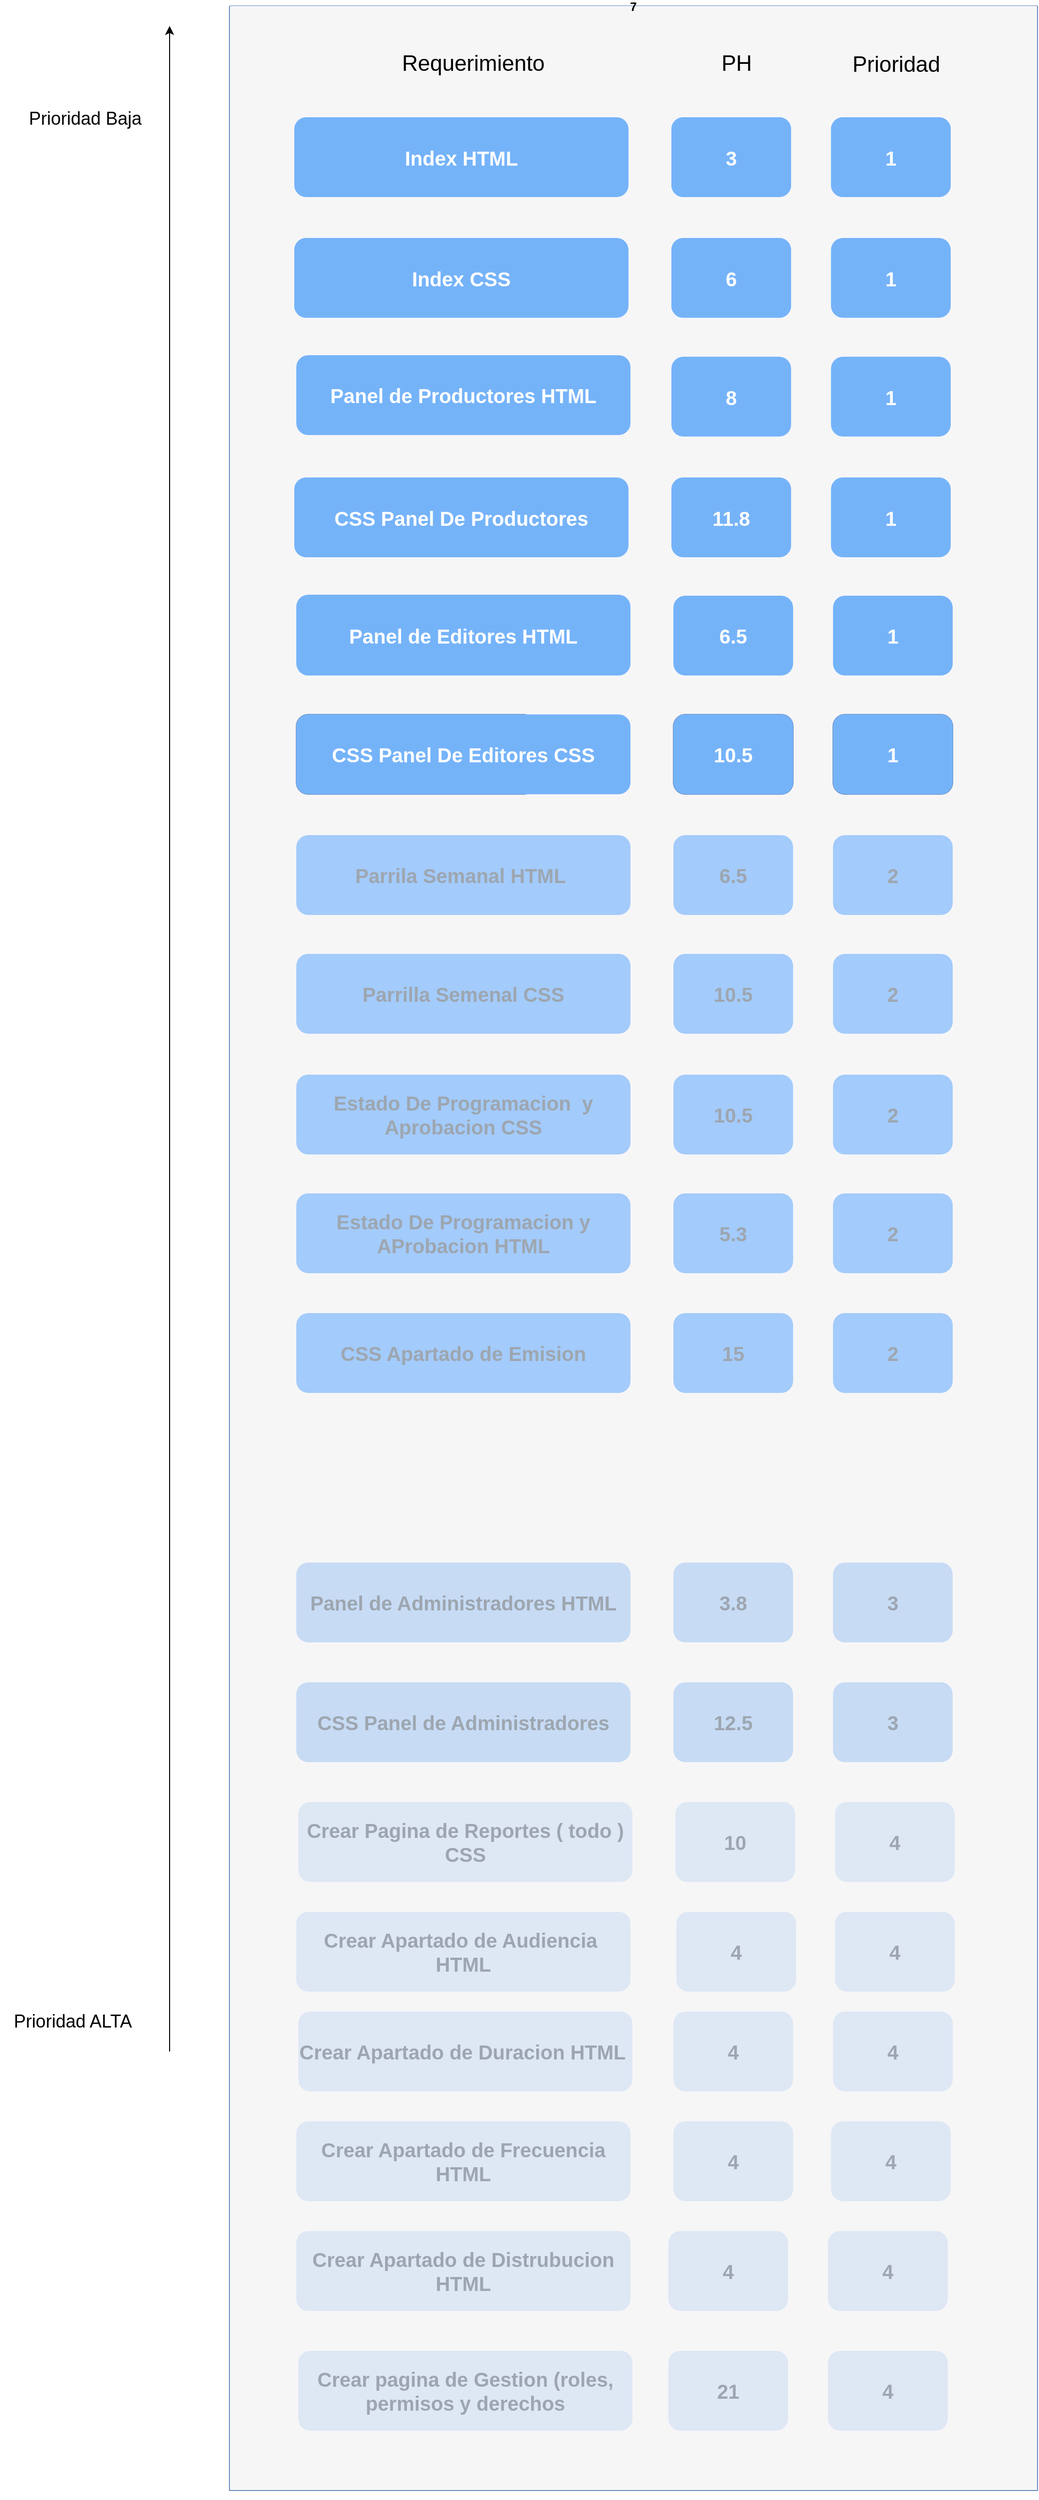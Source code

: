 <mxfile version="21.2.1" type="device">
  <diagram name="Página-1" id="RsbUo45nK9ZGqPTnQo_J">
    <mxGraphModel dx="2230" dy="1380" grid="1" gridSize="10" guides="1" tooltips="1" connect="1" arrows="1" fold="1" page="1" pageScale="1" pageWidth="111100" pageHeight="11100" math="0" shadow="0">
      <root>
        <mxCell id="0" />
        <mxCell id="1" parent="0" />
        <mxCell id="WtdKKoojwQclWSVPvxIC-62" value="7" style="swimlane;startSize=0;fillColor=none;strokeColor=#6c8ebf;gradientColor=none;swimlaneFillColor=#f6f6f7;" parent="1" vertex="1">
          <mxGeometry x="840" y="240" width="810" height="2490" as="geometry" />
        </mxCell>
        <mxCell id="WtdKKoojwQclWSVPvxIC-59" value="&lt;font style=&quot;font-size: 22px;&quot;&gt;Requerimiento&lt;/font&gt;" style="text;html=1;align=center;verticalAlign=middle;resizable=0;points=[];autosize=1;strokeColor=none;fillColor=none;" parent="WtdKKoojwQclWSVPvxIC-62" vertex="1">
          <mxGeometry x="159" y="37.5" width="170" height="40" as="geometry" />
        </mxCell>
        <mxCell id="WtdKKoojwQclWSVPvxIC-60" value="&lt;font style=&quot;font-size: 22px;&quot;&gt;PH&lt;/font&gt;" style="text;html=1;align=center;verticalAlign=middle;resizable=0;points=[];autosize=1;strokeColor=none;fillColor=none;" parent="WtdKKoojwQclWSVPvxIC-62" vertex="1">
          <mxGeometry x="483" y="37.5" width="50" height="40" as="geometry" />
        </mxCell>
        <mxCell id="WtdKKoojwQclWSVPvxIC-61" value="&lt;font style=&quot;font-size: 22px;&quot;&gt;Prioridad&lt;/font&gt;" style="text;html=1;align=center;verticalAlign=middle;resizable=0;points=[];autosize=1;strokeColor=none;fillColor=none;" parent="WtdKKoojwQclWSVPvxIC-62" vertex="1">
          <mxGeometry x="613" y="38.5" width="110" height="40" as="geometry" />
        </mxCell>
        <mxCell id="WtdKKoojwQclWSVPvxIC-25" value="&lt;font color=&quot;#ffffff&quot;&gt;Panel de Editores HTML&lt;/font&gt;" style="rounded=1;whiteSpace=wrap;html=1;fillColor=#75B3F9;fontColor=#9da6b0;strokeColor=none;gradientColor=none;fontSize=20;fontStyle=1;imageWidth=59;" parent="WtdKKoojwQclWSVPvxIC-62" vertex="1">
          <mxGeometry x="67" y="590" width="335" height="81" as="geometry" />
        </mxCell>
        <mxCell id="WtdKKoojwQclWSVPvxIC-26" value="&lt;font color=&quot;#ffffff&quot;&gt;6.5&lt;/font&gt;" style="rounded=1;whiteSpace=wrap;html=1;fillColor=#75B3F9;fontColor=#9da6b0;strokeColor=none;gradientColor=none;fontSize=20;fontStyle=1" parent="WtdKKoojwQclWSVPvxIC-62" vertex="1">
          <mxGeometry x="445" y="591" width="120" height="80" as="geometry" />
        </mxCell>
        <mxCell id="WtdKKoojwQclWSVPvxIC-27" value="&lt;font color=&quot;#ffffff&quot;&gt;1&lt;/font&gt;" style="rounded=1;whiteSpace=wrap;html=1;fillColor=#75B3F9;fontColor=#9da6b0;strokeColor=none;gradientColor=none;fontSize=20;fontStyle=1" parent="WtdKKoojwQclWSVPvxIC-62" vertex="1">
          <mxGeometry x="605" y="591" width="120" height="80" as="geometry" />
        </mxCell>
        <mxCell id="WtdKKoojwQclWSVPvxIC-28" value="Crear func. advertencia" style="rounded=1;whiteSpace=wrap;html=1;fillColor=#A3CBFB;gradientColor=none;strokeColor=#6c8ebf;fontSize=20;fontStyle=1;fontColor=#9da6b0;imageWidth=59;" parent="WtdKKoojwQclWSVPvxIC-62" vertex="1">
          <mxGeometry x="67" y="710" width="240" height="80" as="geometry" />
        </mxCell>
        <mxCell id="WtdKKoojwQclWSVPvxIC-29" value="" style="rounded=1;whiteSpace=wrap;html=1;fillColor=#A3CBFB;gradientColor=none;strokeColor=#6c8ebf;fontSize=20;fontStyle=1;fontColor=#9da6b0;" parent="WtdKKoojwQclWSVPvxIC-62" vertex="1">
          <mxGeometry x="445" y="710" width="120" height="80" as="geometry" />
        </mxCell>
        <mxCell id="WtdKKoojwQclWSVPvxIC-30" value="" style="rounded=1;whiteSpace=wrap;html=1;fillColor=#A3CBFB;gradientColor=none;strokeColor=#6c8ebf;fontSize=20;fontStyle=1;fontColor=#9da6b0;" parent="WtdKKoojwQclWSVPvxIC-62" vertex="1">
          <mxGeometry x="605" y="710" width="120" height="80" as="geometry" />
        </mxCell>
        <mxCell id="WtdKKoojwQclWSVPvxIC-31" value="Parrila Semanal HTML&amp;nbsp;" style="rounded=1;whiteSpace=wrap;html=1;fillColor=#A3CBFB;gradientColor=none;strokeColor=none;fontSize=20;fontStyle=1;fontColor=#9da6b0;imageWidth=59;" parent="WtdKKoojwQclWSVPvxIC-62" vertex="1">
          <mxGeometry x="67" y="831" width="335" height="80" as="geometry" />
        </mxCell>
        <mxCell id="WtdKKoojwQclWSVPvxIC-32" value="6.5" style="rounded=1;whiteSpace=wrap;html=1;fillColor=#A3CBFB;gradientColor=none;strokeColor=none;fontSize=20;fontStyle=1;fontColor=#9da6b0;" parent="WtdKKoojwQclWSVPvxIC-62" vertex="1">
          <mxGeometry x="445" y="831" width="120" height="80" as="geometry" />
        </mxCell>
        <mxCell id="WtdKKoojwQclWSVPvxIC-33" value="2" style="rounded=1;whiteSpace=wrap;html=1;fillColor=#A3CBFB;gradientColor=none;strokeColor=none;fontSize=20;fontStyle=1;fontColor=#9da6b0;" parent="WtdKKoojwQclWSVPvxIC-62" vertex="1">
          <mxGeometry x="605" y="831" width="120" height="80" as="geometry" />
        </mxCell>
        <mxCell id="WtdKKoojwQclWSVPvxIC-34" value="Parrilla Semenal CSS" style="rounded=1;whiteSpace=wrap;html=1;fillColor=#A3CBFB;gradientColor=none;strokeColor=none;fontSize=20;fontStyle=1;fontColor=#9da6b0;imageWidth=59;" parent="WtdKKoojwQclWSVPvxIC-62" vertex="1">
          <mxGeometry x="67" y="950" width="335" height="80" as="geometry" />
        </mxCell>
        <mxCell id="WtdKKoojwQclWSVPvxIC-35" value="10.5" style="rounded=1;whiteSpace=wrap;html=1;fillColor=#A3CBFB;gradientColor=none;strokeColor=none;fontSize=20;fontStyle=1;fontColor=#9da6b0;" parent="WtdKKoojwQclWSVPvxIC-62" vertex="1">
          <mxGeometry x="445" y="950" width="120" height="80" as="geometry" />
        </mxCell>
        <mxCell id="WtdKKoojwQclWSVPvxIC-36" value="2" style="rounded=1;whiteSpace=wrap;html=1;fillColor=#A3CBFB;gradientColor=none;strokeColor=none;fontSize=20;fontStyle=1;fontColor=#9da6b0;" parent="WtdKKoojwQclWSVPvxIC-62" vertex="1">
          <mxGeometry x="605" y="950" width="120" height="80" as="geometry" />
        </mxCell>
        <mxCell id="WtdKKoojwQclWSVPvxIC-37" value="Estado De Programacion&amp;nbsp; y&lt;br&gt;Aprobacion CSS" style="rounded=1;whiteSpace=wrap;html=1;fillColor=#A3CBFB;strokeColor=none;gradientColor=none;fontSize=20;fontStyle=1;fontColor=#9da6b0;imageWidth=59;" parent="WtdKKoojwQclWSVPvxIC-62" vertex="1">
          <mxGeometry x="67" y="1071" width="335" height="80" as="geometry" />
        </mxCell>
        <mxCell id="WtdKKoojwQclWSVPvxIC-38" value="10.5" style="rounded=1;whiteSpace=wrap;html=1;fillColor=#A3CBFB;strokeColor=none;gradientColor=none;fontSize=20;fontStyle=1;fontColor=#9da6b0;" parent="WtdKKoojwQclWSVPvxIC-62" vertex="1">
          <mxGeometry x="445" y="1071" width="120" height="80" as="geometry" />
        </mxCell>
        <mxCell id="WtdKKoojwQclWSVPvxIC-39" value="2" style="rounded=1;whiteSpace=wrap;html=1;fillColor=#A3CBFB;strokeColor=none;gradientColor=none;fontSize=20;fontStyle=1;fontColor=#9da6b0;" parent="WtdKKoojwQclWSVPvxIC-62" vertex="1">
          <mxGeometry x="605" y="1071" width="120" height="80" as="geometry" />
        </mxCell>
        <mxCell id="WtdKKoojwQclWSVPvxIC-40" value="Estado De Programacion y AProbacion HTML" style="rounded=1;whiteSpace=wrap;html=1;fillColor=#A3CBFB;strokeColor=none;gradientColor=none;fontSize=20;fontStyle=1;fontColor=#9da6b0;imageWidth=59;" parent="WtdKKoojwQclWSVPvxIC-62" vertex="1">
          <mxGeometry x="67" y="1190" width="335" height="80" as="geometry" />
        </mxCell>
        <mxCell id="WtdKKoojwQclWSVPvxIC-41" value="5.3" style="rounded=1;whiteSpace=wrap;html=1;fillColor=#A3CBFB;strokeColor=none;gradientColor=none;fontSize=20;fontStyle=1;fontColor=#9da6b0;" parent="WtdKKoojwQclWSVPvxIC-62" vertex="1">
          <mxGeometry x="445" y="1190" width="120" height="80" as="geometry" />
        </mxCell>
        <mxCell id="WtdKKoojwQclWSVPvxIC-42" value="2" style="rounded=1;whiteSpace=wrap;html=1;fillColor=#A3CBFB;strokeColor=none;gradientColor=none;fontSize=20;fontStyle=1;fontColor=#9da6b0;" parent="WtdKKoojwQclWSVPvxIC-62" vertex="1">
          <mxGeometry x="605" y="1190" width="120" height="80" as="geometry" />
        </mxCell>
        <mxCell id="RWWbqGLAIMlPBfHMasml-1" value="CSS Apartado de Emision" style="rounded=1;whiteSpace=wrap;html=1;fillColor=#A3CBFB;strokeColor=none;gradientColor=none;fontSize=20;fontStyle=1;fontColor=#9da6b0;imageWidth=59;" parent="WtdKKoojwQclWSVPvxIC-62" vertex="1">
          <mxGeometry x="67" y="1310" width="335" height="80" as="geometry" />
        </mxCell>
        <mxCell id="RWWbqGLAIMlPBfHMasml-2" value="15" style="rounded=1;whiteSpace=wrap;html=1;fillColor=#A3CBFB;strokeColor=none;gradientColor=none;fontSize=20;fontStyle=1;fontColor=#9da6b0;" parent="WtdKKoojwQclWSVPvxIC-62" vertex="1">
          <mxGeometry x="445" y="1310" width="120" height="80" as="geometry" />
        </mxCell>
        <mxCell id="RWWbqGLAIMlPBfHMasml-3" value="2" style="rounded=1;whiteSpace=wrap;html=1;fillColor=#A3CBFB;strokeColor=none;gradientColor=none;fontSize=20;fontStyle=1;fontColor=#9da6b0;" parent="WtdKKoojwQclWSVPvxIC-62" vertex="1">
          <mxGeometry x="605" y="1310" width="120" height="80" as="geometry" />
        </mxCell>
        <mxCell id="WtdKKoojwQclWSVPvxIC-65" value="&lt;font color=&quot;#ffffff&quot;&gt;CSS Panel De Editores CSS&lt;/font&gt;" style="rounded=1;whiteSpace=wrap;html=1;fillColor=#75B3F9;gradientColor=none;strokeColor=none;fontSize=20;fontStyle=1;fontColor=#9da6b0;imageWidth=59;" parent="WtdKKoojwQclWSVPvxIC-62" vertex="1">
          <mxGeometry x="67" y="710" width="335" height="80" as="geometry" />
        </mxCell>
        <mxCell id="WtdKKoojwQclWSVPvxIC-66" value="&lt;font color=&quot;#ffffff&quot;&gt;10.5&lt;/font&gt;" style="rounded=1;whiteSpace=wrap;html=1;fillColor=#75B3F9;gradientColor=none;strokeColor=none;fontSize=20;fontStyle=1;fontColor=#9da6b0;" parent="WtdKKoojwQclWSVPvxIC-62" vertex="1">
          <mxGeometry x="445" y="710" width="120" height="80" as="geometry" />
        </mxCell>
        <mxCell id="WtdKKoojwQclWSVPvxIC-67" value="&lt;font color=&quot;#ffffff&quot;&gt;1&lt;/font&gt;" style="rounded=1;whiteSpace=wrap;html=1;fillColor=#75B3F9;gradientColor=none;strokeColor=none;fontSize=20;fontStyle=1;fontColor=#9da6b0;" parent="WtdKKoojwQclWSVPvxIC-62" vertex="1">
          <mxGeometry x="605" y="710" width="120" height="80" as="geometry" />
        </mxCell>
        <mxCell id="RWWbqGLAIMlPBfHMasml-34" value="Panel de Administradores HTML" style="rounded=1;whiteSpace=wrap;html=1;fillColor=#C7DBF4;strokeColor=none;gradientColor=none;fontSize=20;fontStyle=1;fontColor=#9da6b0;imageWidth=59;" parent="WtdKKoojwQclWSVPvxIC-62" vertex="1">
          <mxGeometry x="67" y="1560" width="335" height="80" as="geometry" />
        </mxCell>
        <mxCell id="RWWbqGLAIMlPBfHMasml-35" value="3.8" style="rounded=1;whiteSpace=wrap;html=1;fillColor=#C7DBF4;strokeColor=none;gradientColor=none;fontSize=20;fontStyle=1;fontColor=#9da6b0;" parent="WtdKKoojwQclWSVPvxIC-62" vertex="1">
          <mxGeometry x="445" y="1560" width="120" height="80" as="geometry" />
        </mxCell>
        <mxCell id="RWWbqGLAIMlPBfHMasml-36" value="3" style="rounded=1;whiteSpace=wrap;html=1;fillColor=#C7DBF4;strokeColor=none;gradientColor=none;fontSize=20;fontStyle=1;fontColor=#9da6b0;" parent="WtdKKoojwQclWSVPvxIC-62" vertex="1">
          <mxGeometry x="605" y="1560" width="120" height="80" as="geometry" />
        </mxCell>
        <mxCell id="RWWbqGLAIMlPBfHMasml-37" value="CSS Panel de Administradores" style="rounded=1;whiteSpace=wrap;html=1;fillColor=#C7DBF4;strokeColor=none;gradientColor=none;fontSize=20;fontStyle=1;fontColor=#9da6b0;imageWidth=59;" parent="WtdKKoojwQclWSVPvxIC-62" vertex="1">
          <mxGeometry x="67" y="1680" width="335" height="80" as="geometry" />
        </mxCell>
        <mxCell id="RWWbqGLAIMlPBfHMasml-38" value="12.5" style="rounded=1;whiteSpace=wrap;html=1;fillColor=#C7DBF4;strokeColor=none;gradientColor=none;fontSize=20;fontStyle=1;fontColor=#9da6b0;" parent="WtdKKoojwQclWSVPvxIC-62" vertex="1">
          <mxGeometry x="445" y="1680" width="120" height="80" as="geometry" />
        </mxCell>
        <mxCell id="RWWbqGLAIMlPBfHMasml-39" value="3" style="rounded=1;whiteSpace=wrap;html=1;fillColor=#C7DBF4;strokeColor=none;gradientColor=none;fontSize=20;fontStyle=1;fontColor=#9da6b0;" parent="WtdKKoojwQclWSVPvxIC-62" vertex="1">
          <mxGeometry x="605" y="1680" width="120" height="80" as="geometry" />
        </mxCell>
        <mxCell id="RWWbqGLAIMlPBfHMasml-40" value="Crear Pagina de Reportes ( todo ) CSS" style="rounded=1;whiteSpace=wrap;html=1;fillColor=#DEE7F4;strokeColor=none;gradientColor=none;fontSize=20;fontStyle=1;fontColor=#9da6b0;imageWidth=59;" parent="WtdKKoojwQclWSVPvxIC-62" vertex="1">
          <mxGeometry x="69" y="1800" width="335" height="80" as="geometry" />
        </mxCell>
        <mxCell id="RWWbqGLAIMlPBfHMasml-41" value="10" style="rounded=1;whiteSpace=wrap;html=1;fillColor=#DEE7F4;strokeColor=none;gradientColor=none;fontSize=20;fontStyle=1;fontColor=#9da6b0;" parent="WtdKKoojwQclWSVPvxIC-62" vertex="1">
          <mxGeometry x="447" y="1800" width="120" height="80" as="geometry" />
        </mxCell>
        <mxCell id="RWWbqGLAIMlPBfHMasml-42" value="4" style="rounded=1;whiteSpace=wrap;html=1;fillColor=#DEE7F4;strokeColor=none;gradientColor=none;fontSize=20;fontStyle=1;fontColor=#9da6b0;" parent="WtdKKoojwQclWSVPvxIC-62" vertex="1">
          <mxGeometry x="607" y="1800" width="120" height="80" as="geometry" />
        </mxCell>
        <mxCell id="8yg8jZ3bbPNkcQveCPQu-1" value="Crear Apartado de Audiencia&amp;nbsp; HTML" style="rounded=1;whiteSpace=wrap;html=1;fillColor=#DEE7F4;strokeColor=none;gradientColor=none;fontSize=20;fontStyle=1;fontColor=#9da6b0;imageWidth=59;" parent="WtdKKoojwQclWSVPvxIC-62" vertex="1">
          <mxGeometry x="67" y="1910" width="335" height="80" as="geometry" />
        </mxCell>
        <mxCell id="8yg8jZ3bbPNkcQveCPQu-2" value="4" style="rounded=1;whiteSpace=wrap;html=1;fillColor=#DEE7F4;strokeColor=none;gradientColor=none;fontSize=20;fontStyle=1;fontColor=#9da6b0;" parent="WtdKKoojwQclWSVPvxIC-62" vertex="1">
          <mxGeometry x="448" y="1910" width="120" height="80" as="geometry" />
        </mxCell>
        <mxCell id="8yg8jZ3bbPNkcQveCPQu-3" value="4" style="rounded=1;whiteSpace=wrap;html=1;fillColor=#DEE7F4;strokeColor=none;gradientColor=none;fontSize=20;fontStyle=1;fontColor=#9da6b0;" parent="WtdKKoojwQclWSVPvxIC-62" vertex="1">
          <mxGeometry x="607" y="1910" width="120" height="80" as="geometry" />
        </mxCell>
        <mxCell id="8yg8jZ3bbPNkcQveCPQu-4" value="Crear Apartado de Duracion HTML&amp;nbsp;" style="rounded=1;whiteSpace=wrap;html=1;fillColor=#DEE7F4;strokeColor=none;gradientColor=none;fontSize=20;fontStyle=1;fontColor=#9da6b0;imageWidth=59;" parent="WtdKKoojwQclWSVPvxIC-62" vertex="1">
          <mxGeometry x="69" y="2010" width="335" height="80" as="geometry" />
        </mxCell>
        <mxCell id="8yg8jZ3bbPNkcQveCPQu-5" value="4" style="rounded=1;whiteSpace=wrap;html=1;fillColor=#DEE7F4;strokeColor=none;gradientColor=none;fontSize=20;fontStyle=1;fontColor=#9da6b0;" parent="WtdKKoojwQclWSVPvxIC-62" vertex="1">
          <mxGeometry x="445" y="2010" width="120" height="80" as="geometry" />
        </mxCell>
        <mxCell id="8yg8jZ3bbPNkcQveCPQu-6" value="4" style="rounded=1;whiteSpace=wrap;html=1;fillColor=#DEE7F4;strokeColor=none;gradientColor=none;fontSize=20;fontStyle=1;fontColor=#9da6b0;" parent="WtdKKoojwQclWSVPvxIC-62" vertex="1">
          <mxGeometry x="605" y="2010" width="120" height="80" as="geometry" />
        </mxCell>
        <mxCell id="8yg8jZ3bbPNkcQveCPQu-8" value="Crear Apartado de Frecuencia HTML" style="rounded=1;whiteSpace=wrap;html=1;fillColor=#DEE7F4;strokeColor=none;gradientColor=none;fontSize=20;fontStyle=1;fontColor=#9da6b0;imageWidth=59;" parent="WtdKKoojwQclWSVPvxIC-62" vertex="1">
          <mxGeometry x="67" y="2120" width="335" height="80" as="geometry" />
        </mxCell>
        <mxCell id="8yg8jZ3bbPNkcQveCPQu-9" value="Crear Apartado de Distrubucion HTML" style="rounded=1;whiteSpace=wrap;html=1;fillColor=#DEE7F4;strokeColor=none;gradientColor=none;fontSize=20;fontStyle=1;fontColor=#9da6b0;imageWidth=59;" parent="WtdKKoojwQclWSVPvxIC-62" vertex="1">
          <mxGeometry x="67" y="2230" width="335" height="80" as="geometry" />
        </mxCell>
        <mxCell id="8yg8jZ3bbPNkcQveCPQu-10" value="Crear pagina de Gestion (roles, permisos y derechos" style="rounded=1;whiteSpace=wrap;html=1;fillColor=#DEE7F4;strokeColor=none;gradientColor=none;fontSize=20;fontStyle=1;fontColor=#9da6b0;imageWidth=59;" parent="WtdKKoojwQclWSVPvxIC-62" vertex="1">
          <mxGeometry x="69" y="2350" width="335" height="80" as="geometry" />
        </mxCell>
        <mxCell id="8yg8jZ3bbPNkcQveCPQu-22" value="4" style="rounded=1;whiteSpace=wrap;html=1;fillColor=#DEE7F4;strokeColor=none;gradientColor=none;fontSize=20;fontStyle=1;fontColor=#9da6b0;" parent="WtdKKoojwQclWSVPvxIC-62" vertex="1">
          <mxGeometry x="445" y="2120" width="120" height="80" as="geometry" />
        </mxCell>
        <mxCell id="8yg8jZ3bbPNkcQveCPQu-23" value="4" style="rounded=1;whiteSpace=wrap;html=1;fillColor=#DEE7F4;strokeColor=none;gradientColor=none;fontSize=20;fontStyle=1;fontColor=#9da6b0;" parent="WtdKKoojwQclWSVPvxIC-62" vertex="1">
          <mxGeometry x="440" y="2230" width="120" height="80" as="geometry" />
        </mxCell>
        <mxCell id="8yg8jZ3bbPNkcQveCPQu-24" value="21" style="rounded=1;whiteSpace=wrap;html=1;fillColor=#DEE7F4;strokeColor=none;gradientColor=none;fontSize=20;fontStyle=1;fontColor=#9da6b0;" parent="WtdKKoojwQclWSVPvxIC-62" vertex="1">
          <mxGeometry x="440" y="2350" width="120" height="80" as="geometry" />
        </mxCell>
        <mxCell id="8yg8jZ3bbPNkcQveCPQu-35" value="4" style="rounded=1;whiteSpace=wrap;html=1;fillColor=#DEE7F4;strokeColor=none;gradientColor=none;fontSize=20;fontStyle=1;fontColor=#9da6b0;" parent="WtdKKoojwQclWSVPvxIC-62" vertex="1">
          <mxGeometry x="603" y="2120" width="120" height="80" as="geometry" />
        </mxCell>
        <mxCell id="8yg8jZ3bbPNkcQveCPQu-36" value="4" style="rounded=1;whiteSpace=wrap;html=1;fillColor=#DEE7F4;strokeColor=none;gradientColor=none;fontSize=20;fontStyle=1;fontColor=#9da6b0;" parent="WtdKKoojwQclWSVPvxIC-62" vertex="1">
          <mxGeometry x="600" y="2230" width="120" height="80" as="geometry" />
        </mxCell>
        <mxCell id="8yg8jZ3bbPNkcQveCPQu-37" value="4" style="rounded=1;whiteSpace=wrap;html=1;fillColor=#DEE7F4;strokeColor=none;gradientColor=none;fontSize=20;fontStyle=1;fontColor=#9da6b0;" parent="WtdKKoojwQclWSVPvxIC-62" vertex="1">
          <mxGeometry x="600" y="2350" width="120" height="80" as="geometry" />
        </mxCell>
        <mxCell id="WtdKKoojwQclWSVPvxIC-16" value="Panel de Productores HTML" style="rounded=1;whiteSpace=wrap;html=1;fillColor=#75b3f9;fontColor=#ffffff;strokeColor=none;gradientColor=none;fontSize=20;fontStyle=1;imageWidth=59;" parent="WtdKKoojwQclWSVPvxIC-62" vertex="1">
          <mxGeometry x="67" y="350" width="335" height="80" as="geometry" />
        </mxCell>
        <mxCell id="WtdKKoojwQclWSVPvxIC-1" value="Index HTML" style="rounded=1;whiteSpace=wrap;html=1;fillColor=#75b3f9;fontColor=#ffffff;strokeColor=none;gradientColor=none;fontSize=20;fontStyle=1;imageWidth=59;" parent="1" vertex="1">
          <mxGeometry x="905" y="351.5" width="335" height="80" as="geometry" />
        </mxCell>
        <mxCell id="WtdKKoojwQclWSVPvxIC-2" value="" style="rounded=1;whiteSpace=wrap;html=1;fillColor=#75b3f9;fontColor=#ffffff;strokeColor=none;fontSize=20;fontStyle=1" parent="1" vertex="1">
          <mxGeometry x="1283" y="351.5" width="120" height="80" as="geometry" />
        </mxCell>
        <mxCell id="WtdKKoojwQclWSVPvxIC-3" value="" style="rounded=1;whiteSpace=wrap;html=1;fillColor=#75b3f9;fontColor=#ffffff;strokeColor=none;fontSize=20;fontStyle=1" parent="1" vertex="1">
          <mxGeometry x="1443" y="351.5" width="120" height="80" as="geometry" />
        </mxCell>
        <mxCell id="WtdKKoojwQclWSVPvxIC-13" value="" style="rounded=1;whiteSpace=wrap;html=1;fillColor=#75b3f9;fontColor=#ffffff;strokeColor=none;fontSize=20;fontStyle=1;imageWidth=59;" parent="1" vertex="1">
          <mxGeometry x="905" y="472.5" width="240" height="80" as="geometry" />
        </mxCell>
        <mxCell id="WtdKKoojwQclWSVPvxIC-14" value="" style="rounded=1;whiteSpace=wrap;html=1;fillColor=#75b3f9;fontColor=#ffffff;strokeColor=none;fontSize=20;fontStyle=1" parent="1" vertex="1">
          <mxGeometry x="1283" y="472.5" width="120" height="80" as="geometry" />
        </mxCell>
        <mxCell id="WtdKKoojwQclWSVPvxIC-15" value="1" style="rounded=1;whiteSpace=wrap;html=1;fillColor=#75b3f9;fontColor=#ffffff;strokeColor=none;gradientColor=none;fontSize=20;fontStyle=1" parent="1" vertex="1">
          <mxGeometry x="1443" y="472.5" width="120" height="80" as="geometry" />
        </mxCell>
        <mxCell id="WtdKKoojwQclWSVPvxIC-17" value="8" style="rounded=1;whiteSpace=wrap;html=1;fillColor=#75b3f9;fontColor=#ffffff;strokeColor=none;gradientColor=none;fontSize=20;fontStyle=1" parent="1" vertex="1">
          <mxGeometry x="1283" y="591.5" width="120" height="80" as="geometry" />
        </mxCell>
        <mxCell id="WtdKKoojwQclWSVPvxIC-18" value="1" style="rounded=1;whiteSpace=wrap;html=1;fillColor=#75b3f9;fontColor=#ffffff;strokeColor=none;gradientColor=none;fontSize=20;fontStyle=1" parent="1" vertex="1">
          <mxGeometry x="1443" y="591.5" width="120" height="80" as="geometry" />
        </mxCell>
        <mxCell id="WtdKKoojwQclWSVPvxIC-19" value="" style="rounded=1;whiteSpace=wrap;html=1;fillColor=#a3cbfb;fontColor=#ffffff;strokeColor=none;fontSize=20;fontStyle=1;gradientColor=none;imageWidth=59;" parent="1" vertex="1">
          <mxGeometry x="905" y="712.5" width="240" height="80" as="geometry" />
        </mxCell>
        <mxCell id="WtdKKoojwQclWSVPvxIC-20" value="" style="rounded=1;whiteSpace=wrap;html=1;fillColor=#a3cbfb;fontColor=#ffffff;strokeColor=none;fontSize=20;fontStyle=1;gradientColor=none;" parent="1" vertex="1">
          <mxGeometry x="1283" y="712.5" width="120" height="80" as="geometry" />
        </mxCell>
        <mxCell id="WtdKKoojwQclWSVPvxIC-21" value="" style="rounded=1;whiteSpace=wrap;html=1;fillColor=#a3cbfb;fontColor=#ffffff;strokeColor=none;fontSize=20;fontStyle=1;gradientColor=none;" parent="1" vertex="1">
          <mxGeometry x="1443" y="712.5" width="120" height="80" as="geometry" />
        </mxCell>
        <mxCell id="WtdKKoojwQclWSVPvxIC-48" value="3" style="rounded=1;whiteSpace=wrap;html=1;fillColor=#75b3f9;fontColor=#ffffff;strokeColor=none;gradientColor=none;fontSize=20;fontStyle=1" parent="1" vertex="1">
          <mxGeometry x="1283" y="351.5" width="120" height="80" as="geometry" />
        </mxCell>
        <mxCell id="WtdKKoojwQclWSVPvxIC-49" value="1" style="rounded=1;whiteSpace=wrap;html=1;fillColor=#75b3f9;fontColor=#ffffff;strokeColor=none;gradientColor=none;fontSize=20;fontStyle=1" parent="1" vertex="1">
          <mxGeometry x="1443" y="351.5" width="120" height="80" as="geometry" />
        </mxCell>
        <mxCell id="WtdKKoojwQclWSVPvxIC-50" value="Index CSS" style="rounded=1;whiteSpace=wrap;html=1;fillColor=#75b3f9;fontColor=#ffffff;strokeColor=none;gradientColor=none;fontStyle=1;fontSize=20;imageWidth=59;" parent="1" vertex="1">
          <mxGeometry x="905" y="472.5" width="335" height="80" as="geometry" />
        </mxCell>
        <mxCell id="WtdKKoojwQclWSVPvxIC-51" value="6" style="rounded=1;whiteSpace=wrap;html=1;fillColor=#75b3f9;fontColor=#ffffff;strokeColor=none;gradientColor=none;fontSize=20;fontStyle=1" parent="1" vertex="1">
          <mxGeometry x="1283" y="472.5" width="120" height="80" as="geometry" />
        </mxCell>
        <mxCell id="WtdKKoojwQclWSVPvxIC-52" value="CSS Panel De Productores" style="rounded=1;whiteSpace=wrap;html=1;fillColor=#75B3F9;fontColor=#ffffff;strokeColor=none;gradientColor=none;fontSize=20;fontStyle=1;imageWidth=59;" parent="1" vertex="1">
          <mxGeometry x="905" y="712.5" width="335" height="80" as="geometry" />
        </mxCell>
        <mxCell id="WtdKKoojwQclWSVPvxIC-53" value="11.8" style="rounded=1;whiteSpace=wrap;html=1;fillColor=#75B3F9;fontColor=#ffffff;strokeColor=none;gradientColor=none;fontSize=20;fontStyle=1" parent="1" vertex="1">
          <mxGeometry x="1283" y="712.5" width="120" height="80" as="geometry" />
        </mxCell>
        <mxCell id="WtdKKoojwQclWSVPvxIC-54" value="1" style="rounded=1;whiteSpace=wrap;html=1;fillColor=#75B3F9;fontColor=#ffffff;strokeColor=none;gradientColor=none;fontSize=20;fontStyle=1" parent="1" vertex="1">
          <mxGeometry x="1443" y="712.5" width="120" height="80" as="geometry" />
        </mxCell>
        <mxCell id="WtdKKoojwQclWSVPvxIC-68" value="" style="endArrow=none;html=1;rounded=0;startArrow=classic;startFill=1;endFill=0;" parent="1" edge="1">
          <mxGeometry width="50" height="50" relative="1" as="geometry">
            <mxPoint x="780" y="260" as="sourcePoint" />
            <mxPoint x="780" y="2290" as="targetPoint" />
          </mxGeometry>
        </mxCell>
        <mxCell id="WtdKKoojwQclWSVPvxIC-69" value="&lt;font style=&quot;font-size: 18px;&quot;&gt;Prioridad Baja&lt;/font&gt;" style="text;html=1;align=center;verticalAlign=middle;resizable=0;points=[];autosize=1;strokeColor=none;fillColor=none;" parent="1" vertex="1">
          <mxGeometry x="625" y="333" width="140" height="40" as="geometry" />
        </mxCell>
        <mxCell id="WtdKKoojwQclWSVPvxIC-70" value="&lt;font style=&quot;font-size: 18px;&quot;&gt;Prioridad ALTA&amp;nbsp;&lt;/font&gt;" style="text;html=1;align=center;verticalAlign=middle;resizable=0;points=[];autosize=1;strokeColor=none;fillColor=none;" parent="1" vertex="1">
          <mxGeometry x="610" y="2240" width="150" height="40" as="geometry" />
        </mxCell>
        <mxCell id="mzJioSaTEHznuYw0ayze-1" style="edgeStyle=orthogonalEdgeStyle;rounded=0;orthogonalLoop=1;jettySize=auto;html=1;exitX=0.5;exitY=1;exitDx=0;exitDy=0;" edge="1" parent="1" source="WtdKKoojwQclWSVPvxIC-62" target="WtdKKoojwQclWSVPvxIC-62">
          <mxGeometry relative="1" as="geometry" />
        </mxCell>
      </root>
    </mxGraphModel>
  </diagram>
</mxfile>
